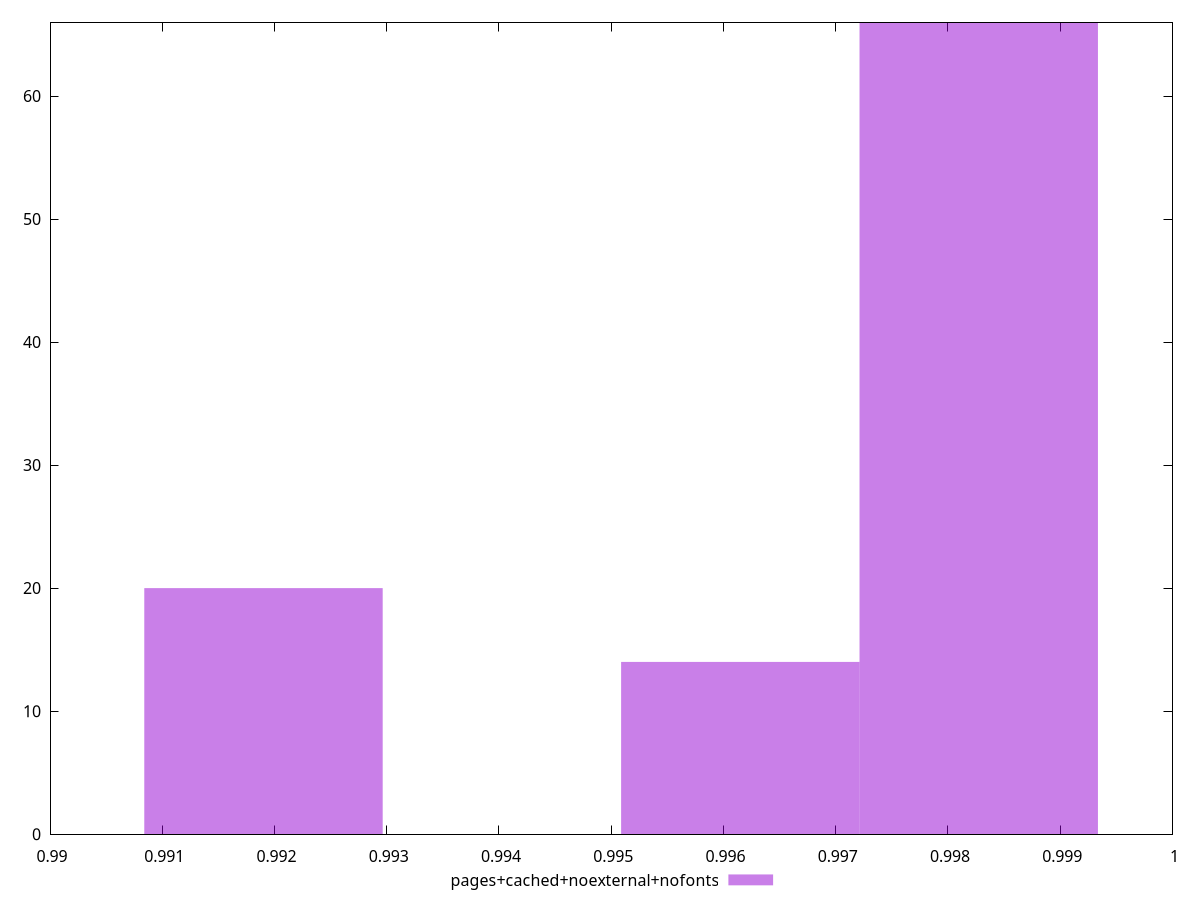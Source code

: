 $_pagesCachedNoexternalNofonts <<EOF
0.9982738228980992 66
0.9961498360408693 14
0.9919018623264092 20
EOF
set key outside below
set terminal pngcairo
set output "report_00004_2020-11-02T20-21-41.718Z/first-cpu-idle/pages+cached+noexternal+nofonts//hist.png"
set yrange [0:66]
set boxwidth 0.0021239868572299984
set style fill transparent solid 0.5 noborder
plot $_pagesCachedNoexternalNofonts title "pages+cached+noexternal+nofonts" with boxes ,